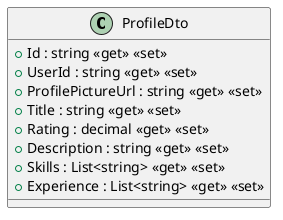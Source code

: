 @startuml
class ProfileDto {
    + Id : string <<get>> <<set>>
    + UserId : string <<get>> <<set>>
    + ProfilePictureUrl : string <<get>> <<set>>
    + Title : string <<get>> <<set>>
    + Rating : decimal <<get>> <<set>>
    + Description : string <<get>> <<set>>
    + Skills : List<string> <<get>> <<set>>
    + Experience : List<string> <<get>> <<set>>
}
@enduml
